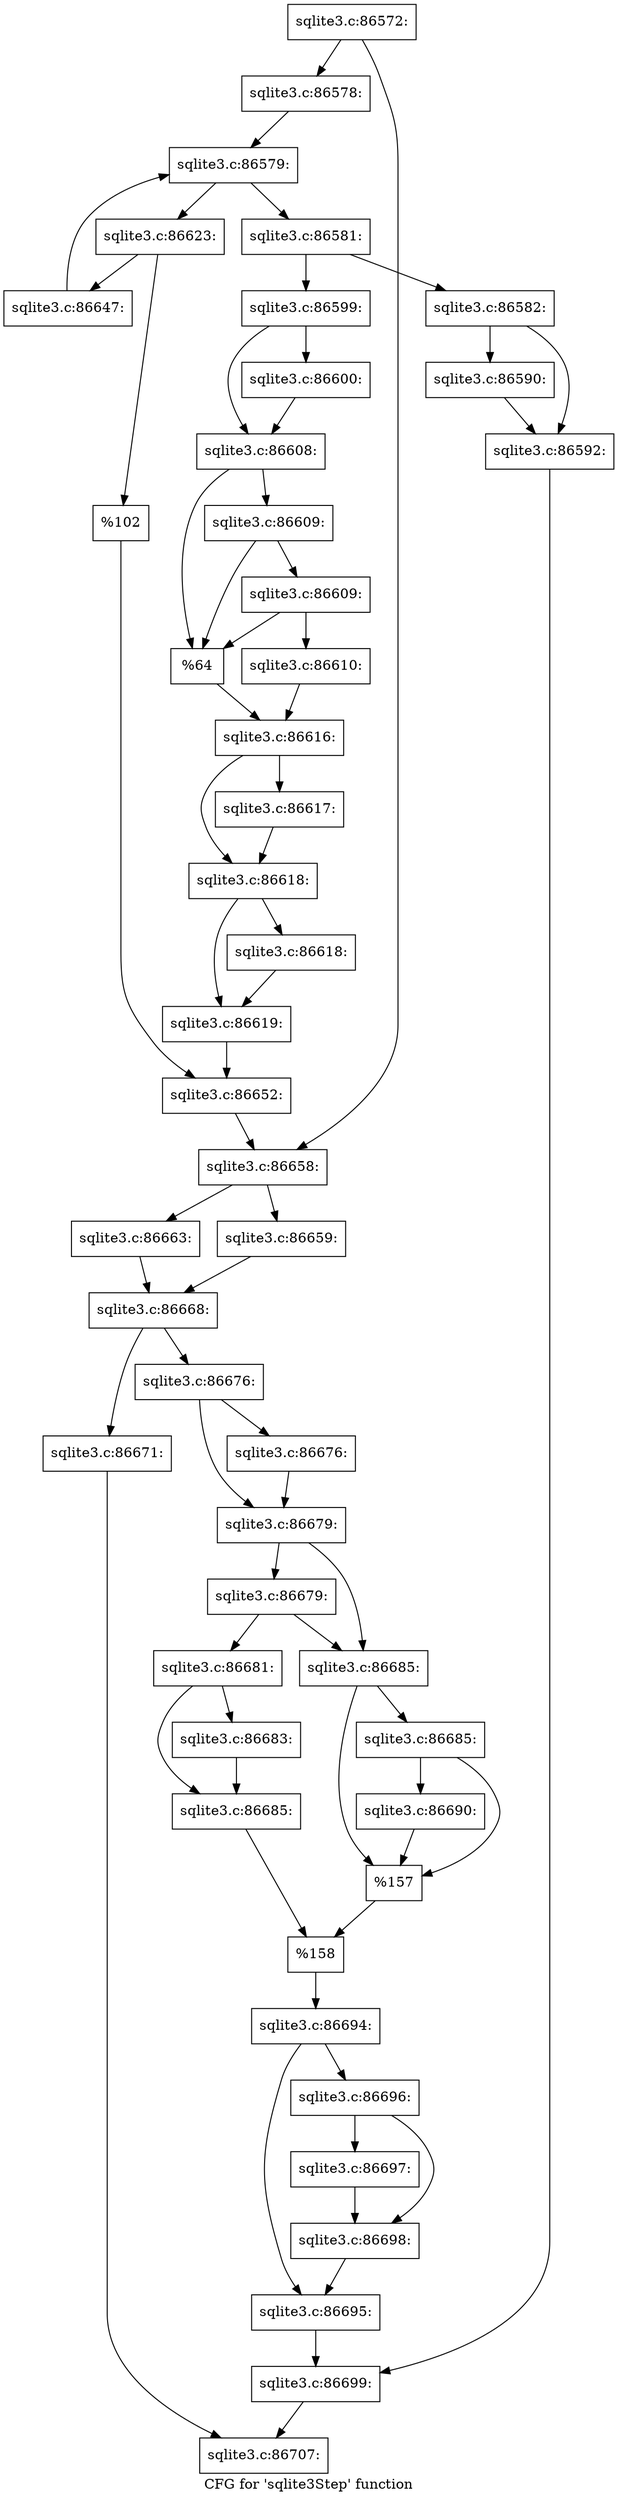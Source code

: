 digraph "CFG for 'sqlite3Step' function" {
	label="CFG for 'sqlite3Step' function";

	Node0x55c0f7b88670 [shape=record,label="{sqlite3.c:86572:}"];
	Node0x55c0f7b88670 -> Node0x55c0f7b8d260;
	Node0x55c0f7b88670 -> Node0x55c0f7b8d2b0;
	Node0x55c0f7b8d260 [shape=record,label="{sqlite3.c:86578:}"];
	Node0x55c0f7b8d260 -> Node0x55c0f7b8e000;
	Node0x55c0f7b8e000 [shape=record,label="{sqlite3.c:86579:}"];
	Node0x55c0f7b8e000 -> Node0x55c0f7b8e230;
	Node0x55c0f7b8e000 -> Node0x55c0f7b8e2d0;
	Node0x55c0f7b8e230 [shape=record,label="{sqlite3.c:86581:}"];
	Node0x55c0f7b8e230 -> Node0x55c0f7b8e8b0;
	Node0x55c0f7b8e230 -> Node0x55c0f7b8e900;
	Node0x55c0f7b8e8b0 [shape=record,label="{sqlite3.c:86582:}"];
	Node0x55c0f7b8e8b0 -> Node0x55c0f7b8f1d0;
	Node0x55c0f7b8e8b0 -> Node0x55c0f7b8f220;
	Node0x55c0f7b8f1d0 [shape=record,label="{sqlite3.c:86590:}"];
	Node0x55c0f7b8f1d0 -> Node0x55c0f7b8f220;
	Node0x55c0f7b8f220 [shape=record,label="{sqlite3.c:86592:}"];
	Node0x55c0f7b8f220 -> Node0x55c0f7b8fba0;
	Node0x55c0f7b8e900 [shape=record,label="{sqlite3.c:86599:}"];
	Node0x55c0f7b8e900 -> Node0x55c0f7b8fd90;
	Node0x55c0f7b8e900 -> Node0x55c0f7b8fde0;
	Node0x55c0f7b8fd90 [shape=record,label="{sqlite3.c:86600:}"];
	Node0x55c0f7b8fd90 -> Node0x55c0f7b8fde0;
	Node0x55c0f7b8fde0 [shape=record,label="{sqlite3.c:86608:}"];
	Node0x55c0f7b8fde0 -> Node0x55c0f7b90950;
	Node0x55c0f7b8fde0 -> Node0x55c0f7b90880;
	Node0x55c0f7b90950 [shape=record,label="{sqlite3.c:86609:}"];
	Node0x55c0f7b90950 -> Node0x55c0f7b90880;
	Node0x55c0f7b90950 -> Node0x55c0f7b908d0;
	Node0x55c0f7b908d0 [shape=record,label="{sqlite3.c:86609:}"];
	Node0x55c0f7b908d0 -> Node0x55c0f7b907e0;
	Node0x55c0f7b908d0 -> Node0x55c0f7b90880;
	Node0x55c0f7b907e0 [shape=record,label="{sqlite3.c:86610:}"];
	Node0x55c0f7b907e0 -> Node0x55c0f7b90830;
	Node0x55c0f7b90880 [shape=record,label="{%64}"];
	Node0x55c0f7b90880 -> Node0x55c0f7b90830;
	Node0x55c0f7b90830 [shape=record,label="{sqlite3.c:86616:}"];
	Node0x55c0f7b90830 -> Node0x55c0f7b922b0;
	Node0x55c0f7b90830 -> Node0x55c0f7b92300;
	Node0x55c0f7b922b0 [shape=record,label="{sqlite3.c:86617:}"];
	Node0x55c0f7b922b0 -> Node0x55c0f7b92300;
	Node0x55c0f7b92300 [shape=record,label="{sqlite3.c:86618:}"];
	Node0x55c0f7b92300 -> Node0x55c0f7b92d10;
	Node0x55c0f7b92300 -> Node0x55c0f7b92d60;
	Node0x55c0f7b92d10 [shape=record,label="{sqlite3.c:86618:}"];
	Node0x55c0f7b92d10 -> Node0x55c0f7b92d60;
	Node0x55c0f7b92d60 [shape=record,label="{sqlite3.c:86619:}"];
	Node0x55c0f7b92d60 -> Node0x55c0f7b8e280;
	Node0x55c0f7b8e2d0 [shape=record,label="{sqlite3.c:86623:}"];
	Node0x55c0f7b8e2d0 -> Node0x55c0f7b93c50;
	Node0x55c0f7b8e2d0 -> Node0x55c0f7b93ca0;
	Node0x55c0f7b93c50 [shape=record,label="{sqlite3.c:86647:}"];
	Node0x55c0f7b93c50 -> Node0x55c0f7b8e000;
	Node0x55c0f7b93ca0 [shape=record,label="{%102}"];
	Node0x55c0f7b93ca0 -> Node0x55c0f7b8e280;
	Node0x55c0f7b8e280 [shape=record,label="{sqlite3.c:86652:}"];
	Node0x55c0f7b8e280 -> Node0x55c0f7b8d2b0;
	Node0x55c0f7b8d2b0 [shape=record,label="{sqlite3.c:86658:}"];
	Node0x55c0f7b8d2b0 -> Node0x55c0f7b94660;
	Node0x55c0f7b8d2b0 -> Node0x55c0f7b94700;
	Node0x55c0f7b94660 [shape=record,label="{sqlite3.c:86659:}"];
	Node0x55c0f7b94660 -> Node0x55c0f7b946b0;
	Node0x55c0f7b94700 [shape=record,label="{sqlite3.c:86663:}"];
	Node0x55c0f7b94700 -> Node0x55c0f7b946b0;
	Node0x55c0f7b946b0 [shape=record,label="{sqlite3.c:86668:}"];
	Node0x55c0f7b946b0 -> Node0x55c0f5d30bc0;
	Node0x55c0f7b946b0 -> Node0x55c0f7b953b0;
	Node0x55c0f5d30bc0 [shape=record,label="{sqlite3.c:86671:}"];
	Node0x55c0f5d30bc0 -> Node0x55c0f7b8b7d0;
	Node0x55c0f7b953b0 [shape=record,label="{sqlite3.c:86676:}"];
	Node0x55c0f7b953b0 -> Node0x55c0f7b967a0;
	Node0x55c0f7b953b0 -> Node0x55c0f7b967f0;
	Node0x55c0f7b967a0 [shape=record,label="{sqlite3.c:86676:}"];
	Node0x55c0f7b967a0 -> Node0x55c0f7b967f0;
	Node0x55c0f7b967f0 [shape=record,label="{sqlite3.c:86679:}"];
	Node0x55c0f7b967f0 -> Node0x55c0f7b96d30;
	Node0x55c0f7b967f0 -> Node0x55c0f7b96ce0;
	Node0x55c0f7b96d30 [shape=record,label="{sqlite3.c:86679:}"];
	Node0x55c0f7b96d30 -> Node0x55c0f7b96c40;
	Node0x55c0f7b96d30 -> Node0x55c0f7b96ce0;
	Node0x55c0f7b96c40 [shape=record,label="{sqlite3.c:86681:}"];
	Node0x55c0f7b96c40 -> Node0x55c0f5c8afe0;
	Node0x55c0f7b96c40 -> Node0x55c0f7b97de0;
	Node0x55c0f5c8afe0 [shape=record,label="{sqlite3.c:86683:}"];
	Node0x55c0f5c8afe0 -> Node0x55c0f7b97de0;
	Node0x55c0f7b97de0 [shape=record,label="{sqlite3.c:86685:}"];
	Node0x55c0f7b97de0 -> Node0x55c0f7b96c90;
	Node0x55c0f7b96ce0 [shape=record,label="{sqlite3.c:86685:}"];
	Node0x55c0f7b96ce0 -> Node0x55c0f7b984b0;
	Node0x55c0f7b96ce0 -> Node0x55c0f7b98460;
	Node0x55c0f7b984b0 [shape=record,label="{sqlite3.c:86685:}"];
	Node0x55c0f7b984b0 -> Node0x55c0f7b98410;
	Node0x55c0f7b984b0 -> Node0x55c0f7b98460;
	Node0x55c0f7b98410 [shape=record,label="{sqlite3.c:86690:}"];
	Node0x55c0f7b98410 -> Node0x55c0f7b98460;
	Node0x55c0f7b98460 [shape=record,label="{%157}"];
	Node0x55c0f7b98460 -> Node0x55c0f7b96c90;
	Node0x55c0f7b96c90 [shape=record,label="{%158}"];
	Node0x55c0f7b96c90 -> Node0x55c0f5bc7450;
	Node0x55c0f5bc7450 [shape=record,label="{sqlite3.c:86694:}"];
	Node0x55c0f5bc7450 -> Node0x55c0f7b99290;
	Node0x55c0f5bc7450 -> Node0x55c0f7b992e0;
	Node0x55c0f7b99290 [shape=record,label="{sqlite3.c:86696:}"];
	Node0x55c0f7b99290 -> Node0x55c0f7b99d50;
	Node0x55c0f7b99290 -> Node0x55c0f7b99da0;
	Node0x55c0f7b99d50 [shape=record,label="{sqlite3.c:86697:}"];
	Node0x55c0f7b99d50 -> Node0x55c0f7b99da0;
	Node0x55c0f7b99da0 [shape=record,label="{sqlite3.c:86698:}"];
	Node0x55c0f7b99da0 -> Node0x55c0f7b992e0;
	Node0x55c0f7b992e0 [shape=record,label="{sqlite3.c:86695:}"];
	Node0x55c0f7b992e0 -> Node0x55c0f7b8fba0;
	Node0x55c0f7b8fba0 [shape=record,label="{sqlite3.c:86699:}"];
	Node0x55c0f7b8fba0 -> Node0x55c0f7b8b7d0;
	Node0x55c0f7b8b7d0 [shape=record,label="{sqlite3.c:86707:}"];
}
